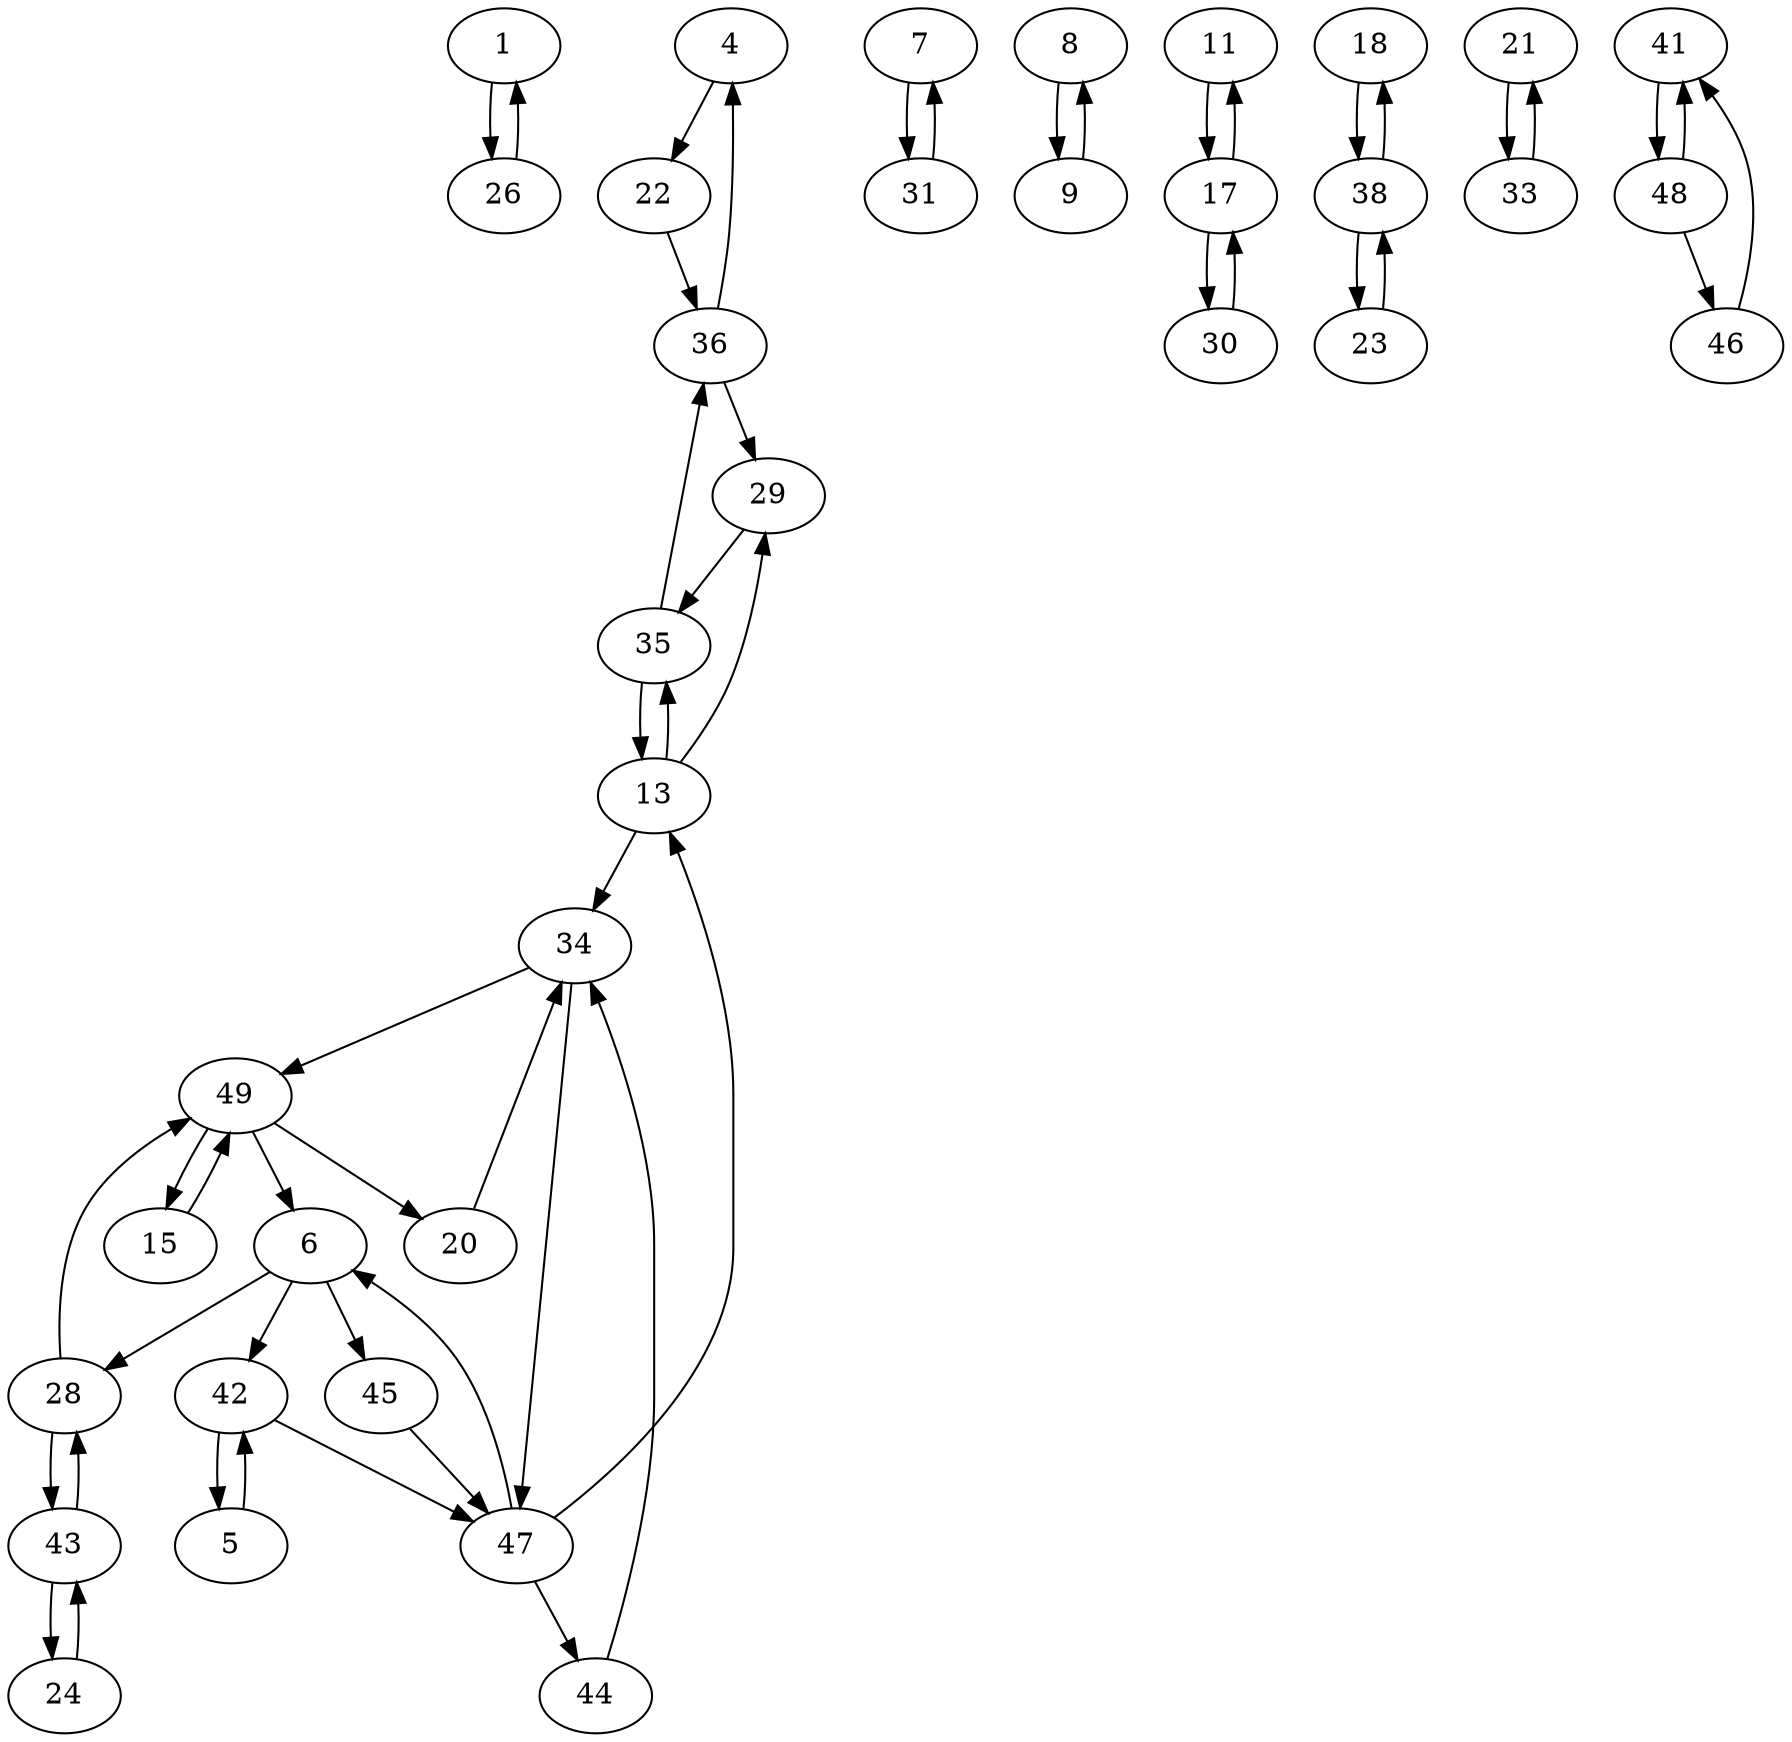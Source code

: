 digraph G {
  1 -> 26;
  4 -> 22;
  5 -> 42;
  6 -> 28;
  6 -> 42;
  6 -> 45;
  7 -> 31;
  8 -> 9;
  9 -> 8;
  11 -> 17;
  13 -> 29;
  13 -> 34;
  13 -> 35;
  15 -> 49;
  17 -> 11;
  17 -> 30;
  18 -> 38;
  20 -> 34;
  21 -> 33;
  22 -> 36;
  23 -> 38;
  24 -> 43;
  26 -> 1;
  28 -> 43;
  28 -> 49;
  29 -> 35;
  30 -> 17;
  31 -> 7;
  33 -> 21;
  34 -> 47;
  34 -> 49;
  35 -> 13;
  35 -> 36;
  36 -> 4;
  36 -> 29;
  38 -> 18;
  38 -> 23;
  41 -> 48;
  42 -> 5;
  42 -> 47;
  43 -> 24;
  43 -> 28;
  44 -> 34;
  45 -> 47;
  46 -> 41;
  47 -> 6;
  47 -> 13;
  47 -> 44;
  48 -> 41;
  48 -> 46;
  49 -> 6;
  49 -> 15;
  49 -> 20;
}